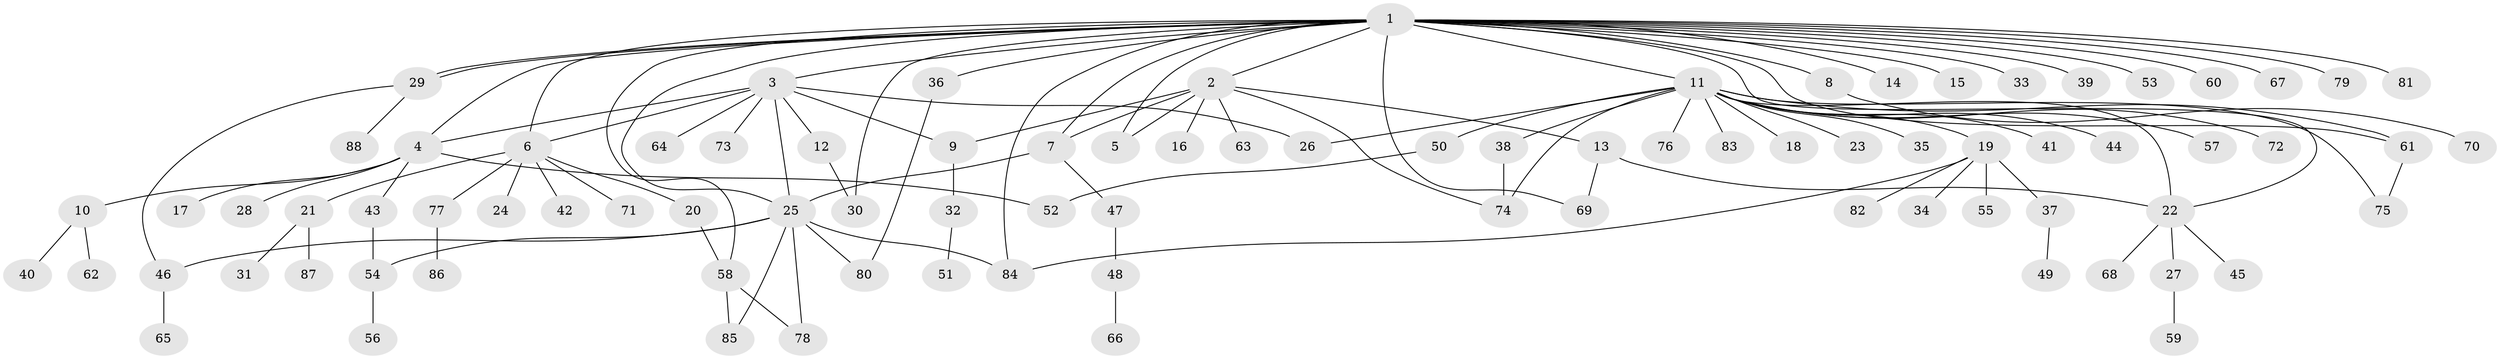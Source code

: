 // Generated by graph-tools (version 1.1) at 2025/11/02/27/25 16:11:15]
// undirected, 88 vertices, 113 edges
graph export_dot {
graph [start="1"]
  node [color=gray90,style=filled];
  1;
  2;
  3;
  4;
  5;
  6;
  7;
  8;
  9;
  10;
  11;
  12;
  13;
  14;
  15;
  16;
  17;
  18;
  19;
  20;
  21;
  22;
  23;
  24;
  25;
  26;
  27;
  28;
  29;
  30;
  31;
  32;
  33;
  34;
  35;
  36;
  37;
  38;
  39;
  40;
  41;
  42;
  43;
  44;
  45;
  46;
  47;
  48;
  49;
  50;
  51;
  52;
  53;
  54;
  55;
  56;
  57;
  58;
  59;
  60;
  61;
  62;
  63;
  64;
  65;
  66;
  67;
  68;
  69;
  70;
  71;
  72;
  73;
  74;
  75;
  76;
  77;
  78;
  79;
  80;
  81;
  82;
  83;
  84;
  85;
  86;
  87;
  88;
  1 -- 2;
  1 -- 3;
  1 -- 4;
  1 -- 5;
  1 -- 6;
  1 -- 7;
  1 -- 8;
  1 -- 11;
  1 -- 14;
  1 -- 15;
  1 -- 22;
  1 -- 25;
  1 -- 29;
  1 -- 29;
  1 -- 30;
  1 -- 33;
  1 -- 36;
  1 -- 39;
  1 -- 53;
  1 -- 58;
  1 -- 60;
  1 -- 61;
  1 -- 67;
  1 -- 69;
  1 -- 79;
  1 -- 81;
  1 -- 84;
  2 -- 5;
  2 -- 7;
  2 -- 9;
  2 -- 13;
  2 -- 16;
  2 -- 63;
  2 -- 74;
  3 -- 4;
  3 -- 6;
  3 -- 9;
  3 -- 12;
  3 -- 25;
  3 -- 26;
  3 -- 64;
  3 -- 73;
  4 -- 10;
  4 -- 17;
  4 -- 28;
  4 -- 43;
  4 -- 52;
  6 -- 20;
  6 -- 21;
  6 -- 24;
  6 -- 42;
  6 -- 71;
  6 -- 77;
  7 -- 25;
  7 -- 47;
  8 -- 70;
  9 -- 32;
  10 -- 40;
  10 -- 62;
  11 -- 18;
  11 -- 19;
  11 -- 22;
  11 -- 23;
  11 -- 26;
  11 -- 35;
  11 -- 38;
  11 -- 41;
  11 -- 44;
  11 -- 50;
  11 -- 57;
  11 -- 61;
  11 -- 72;
  11 -- 74;
  11 -- 75;
  11 -- 76;
  11 -- 83;
  12 -- 30;
  13 -- 22;
  13 -- 69;
  19 -- 34;
  19 -- 37;
  19 -- 55;
  19 -- 82;
  19 -- 84;
  20 -- 58;
  21 -- 31;
  21 -- 87;
  22 -- 27;
  22 -- 45;
  22 -- 68;
  25 -- 46;
  25 -- 54;
  25 -- 78;
  25 -- 80;
  25 -- 84;
  25 -- 85;
  27 -- 59;
  29 -- 46;
  29 -- 88;
  32 -- 51;
  36 -- 80;
  37 -- 49;
  38 -- 74;
  43 -- 54;
  46 -- 65;
  47 -- 48;
  48 -- 66;
  50 -- 52;
  54 -- 56;
  58 -- 78;
  58 -- 85;
  61 -- 75;
  77 -- 86;
}
